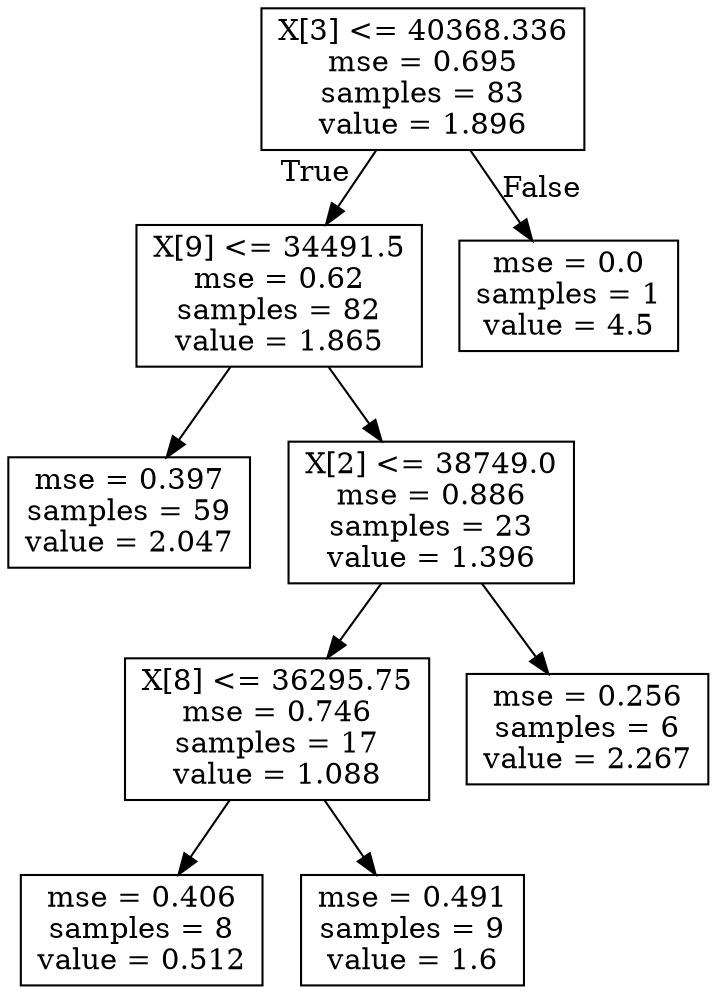 digraph Tree {
node [shape=box] ;
0 [label="X[3] <= 40368.336\nmse = 0.695\nsamples = 83\nvalue = 1.896"] ;
1 [label="X[9] <= 34491.5\nmse = 0.62\nsamples = 82\nvalue = 1.865"] ;
0 -> 1 [labeldistance=2.5, labelangle=45, headlabel="True"] ;
3 [label="mse = 0.397\nsamples = 59\nvalue = 2.047"] ;
1 -> 3 ;
4 [label="X[2] <= 38749.0\nmse = 0.886\nsamples = 23\nvalue = 1.396"] ;
1 -> 4 ;
5 [label="X[8] <= 36295.75\nmse = 0.746\nsamples = 17\nvalue = 1.088"] ;
4 -> 5 ;
7 [label="mse = 0.406\nsamples = 8\nvalue = 0.512"] ;
5 -> 7 ;
8 [label="mse = 0.491\nsamples = 9\nvalue = 1.6"] ;
5 -> 8 ;
6 [label="mse = 0.256\nsamples = 6\nvalue = 2.267"] ;
4 -> 6 ;
2 [label="mse = 0.0\nsamples = 1\nvalue = 4.5"] ;
0 -> 2 [labeldistance=2.5, labelangle=-45, headlabel="False"] ;
}